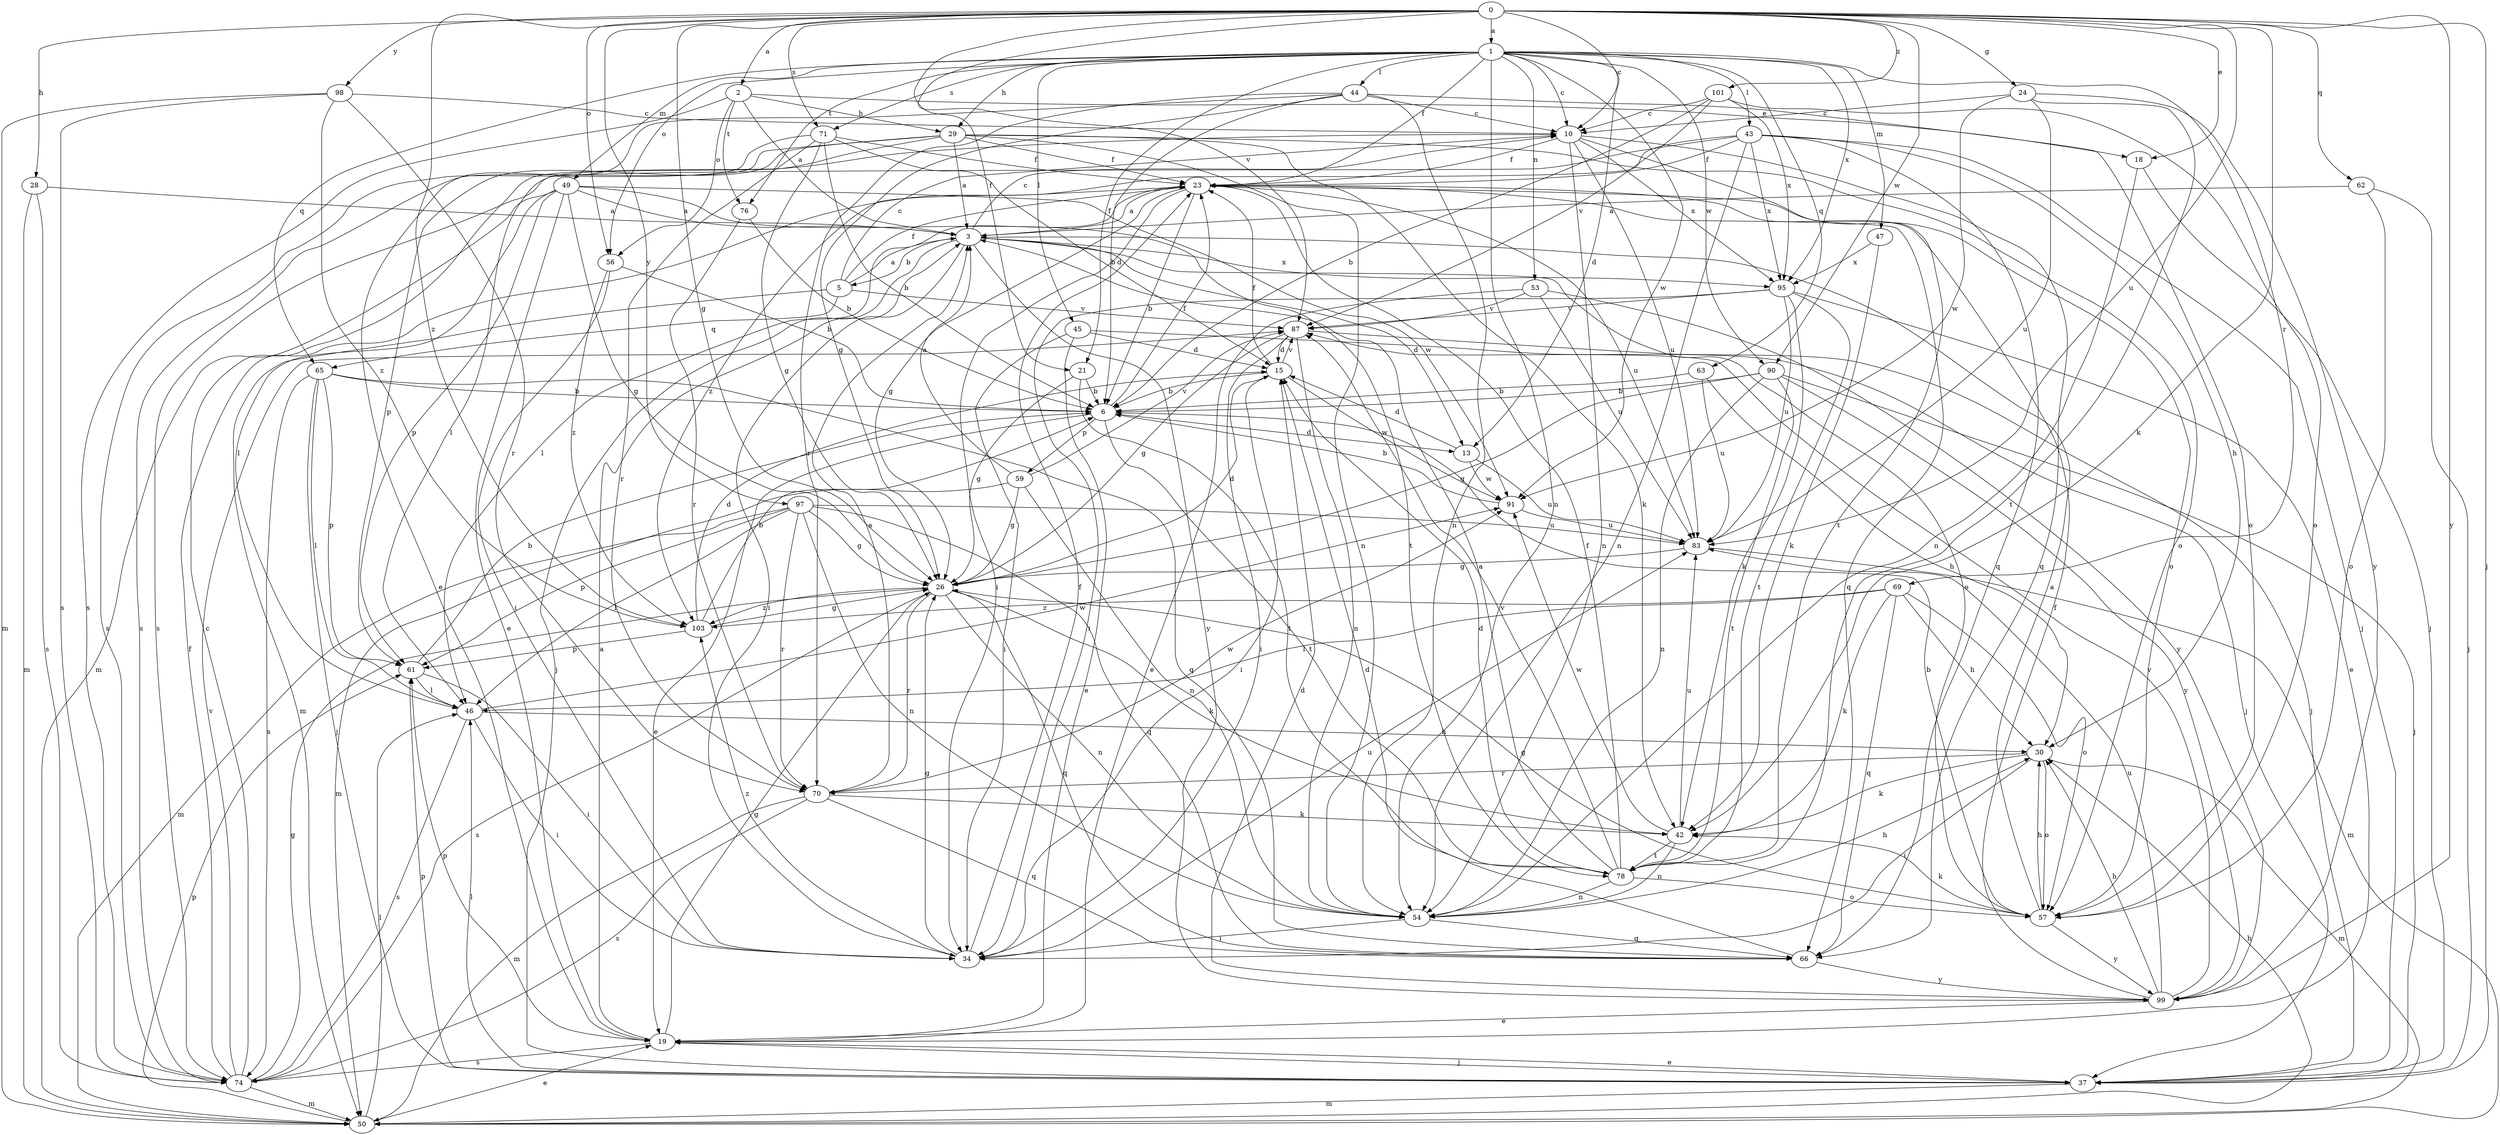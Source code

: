 strict digraph  {
0;
1;
2;
3;
5;
6;
10;
13;
15;
18;
19;
21;
23;
24;
26;
28;
29;
30;
34;
37;
42;
43;
44;
45;
46;
47;
49;
50;
53;
54;
56;
57;
59;
61;
62;
63;
65;
66;
69;
70;
71;
74;
76;
78;
83;
87;
90;
91;
95;
97;
98;
99;
101;
103;
0 -> 1  [label=a];
0 -> 2  [label=a];
0 -> 10  [label=c];
0 -> 18  [label=e];
0 -> 21  [label=f];
0 -> 24  [label=g];
0 -> 26  [label=g];
0 -> 28  [label=h];
0 -> 37  [label=j];
0 -> 42  [label=k];
0 -> 56  [label=o];
0 -> 62  [label=q];
0 -> 71  [label=s];
0 -> 83  [label=u];
0 -> 87  [label=v];
0 -> 90  [label=w];
0 -> 97  [label=y];
0 -> 98  [label=y];
0 -> 99  [label=y];
0 -> 101  [label=z];
0 -> 103  [label=z];
1 -> 10  [label=c];
1 -> 13  [label=d];
1 -> 21  [label=f];
1 -> 23  [label=f];
1 -> 29  [label=h];
1 -> 43  [label=l];
1 -> 44  [label=l];
1 -> 45  [label=l];
1 -> 47  [label=m];
1 -> 49  [label=m];
1 -> 53  [label=n];
1 -> 54  [label=n];
1 -> 56  [label=o];
1 -> 63  [label=q];
1 -> 65  [label=q];
1 -> 69  [label=r];
1 -> 71  [label=s];
1 -> 76  [label=t];
1 -> 90  [label=w];
1 -> 91  [label=w];
1 -> 95  [label=x];
2 -> 3  [label=a];
2 -> 18  [label=e];
2 -> 29  [label=h];
2 -> 56  [label=o];
2 -> 74  [label=s];
2 -> 76  [label=t];
3 -> 5  [label=b];
3 -> 10  [label=c];
3 -> 13  [label=d];
3 -> 34  [label=i];
3 -> 37  [label=j];
3 -> 57  [label=o];
3 -> 95  [label=x];
3 -> 99  [label=y];
5 -> 3  [label=a];
5 -> 10  [label=c];
5 -> 23  [label=f];
5 -> 50  [label=m];
5 -> 65  [label=q];
5 -> 87  [label=v];
6 -> 13  [label=d];
6 -> 19  [label=e];
6 -> 23  [label=f];
6 -> 59  [label=p];
6 -> 78  [label=t];
10 -> 23  [label=f];
10 -> 54  [label=n];
10 -> 66  [label=q];
10 -> 78  [label=t];
10 -> 83  [label=u];
10 -> 95  [label=x];
13 -> 15  [label=d];
13 -> 83  [label=u];
13 -> 91  [label=w];
15 -> 6  [label=b];
15 -> 23  [label=f];
15 -> 34  [label=i];
15 -> 87  [label=v];
15 -> 91  [label=w];
18 -> 37  [label=j];
18 -> 54  [label=n];
19 -> 3  [label=a];
19 -> 26  [label=g];
19 -> 37  [label=j];
19 -> 61  [label=p];
19 -> 74  [label=s];
21 -> 6  [label=b];
21 -> 26  [label=g];
21 -> 78  [label=t];
23 -> 3  [label=a];
23 -> 6  [label=b];
23 -> 26  [label=g];
23 -> 34  [label=i];
23 -> 46  [label=l];
23 -> 57  [label=o];
23 -> 66  [label=q];
23 -> 83  [label=u];
24 -> 10  [label=c];
24 -> 78  [label=t];
24 -> 83  [label=u];
24 -> 91  [label=w];
24 -> 99  [label=y];
26 -> 15  [label=d];
26 -> 42  [label=k];
26 -> 54  [label=n];
26 -> 66  [label=q];
26 -> 70  [label=r];
26 -> 74  [label=s];
26 -> 103  [label=z];
28 -> 3  [label=a];
28 -> 50  [label=m];
28 -> 74  [label=s];
29 -> 3  [label=a];
29 -> 23  [label=f];
29 -> 42  [label=k];
29 -> 46  [label=l];
29 -> 54  [label=n];
29 -> 57  [label=o];
29 -> 61  [label=p];
29 -> 74  [label=s];
30 -> 34  [label=i];
30 -> 42  [label=k];
30 -> 50  [label=m];
30 -> 57  [label=o];
30 -> 70  [label=r];
34 -> 23  [label=f];
34 -> 26  [label=g];
34 -> 83  [label=u];
34 -> 103  [label=z];
37 -> 19  [label=e];
37 -> 46  [label=l];
37 -> 50  [label=m];
37 -> 61  [label=p];
42 -> 54  [label=n];
42 -> 78  [label=t];
42 -> 83  [label=u];
42 -> 91  [label=w];
43 -> 23  [label=f];
43 -> 30  [label=h];
43 -> 37  [label=j];
43 -> 54  [label=n];
43 -> 66  [label=q];
43 -> 74  [label=s];
43 -> 95  [label=x];
43 -> 103  [label=z];
44 -> 6  [label=b];
44 -> 10  [label=c];
44 -> 19  [label=e];
44 -> 26  [label=g];
44 -> 54  [label=n];
44 -> 57  [label=o];
44 -> 70  [label=r];
45 -> 15  [label=d];
45 -> 19  [label=e];
45 -> 34  [label=i];
45 -> 37  [label=j];
46 -> 30  [label=h];
46 -> 34  [label=i];
46 -> 74  [label=s];
46 -> 91  [label=w];
47 -> 42  [label=k];
47 -> 95  [label=x];
49 -> 3  [label=a];
49 -> 19  [label=e];
49 -> 26  [label=g];
49 -> 46  [label=l];
49 -> 50  [label=m];
49 -> 61  [label=p];
49 -> 78  [label=t];
49 -> 91  [label=w];
50 -> 19  [label=e];
50 -> 30  [label=h];
50 -> 46  [label=l];
50 -> 61  [label=p];
53 -> 19  [label=e];
53 -> 83  [label=u];
53 -> 87  [label=v];
53 -> 99  [label=y];
54 -> 30  [label=h];
54 -> 34  [label=i];
54 -> 66  [label=q];
56 -> 6  [label=b];
56 -> 34  [label=i];
56 -> 103  [label=z];
57 -> 3  [label=a];
57 -> 6  [label=b];
57 -> 26  [label=g];
57 -> 30  [label=h];
57 -> 42  [label=k];
57 -> 99  [label=y];
59 -> 3  [label=a];
59 -> 26  [label=g];
59 -> 50  [label=m];
59 -> 54  [label=n];
59 -> 87  [label=v];
61 -> 6  [label=b];
61 -> 34  [label=i];
61 -> 46  [label=l];
62 -> 3  [label=a];
62 -> 37  [label=j];
62 -> 57  [label=o];
63 -> 6  [label=b];
63 -> 30  [label=h];
63 -> 83  [label=u];
65 -> 6  [label=b];
65 -> 37  [label=j];
65 -> 46  [label=l];
65 -> 61  [label=p];
65 -> 66  [label=q];
65 -> 74  [label=s];
66 -> 15  [label=d];
66 -> 99  [label=y];
69 -> 30  [label=h];
69 -> 42  [label=k];
69 -> 46  [label=l];
69 -> 57  [label=o];
69 -> 66  [label=q];
69 -> 103  [label=z];
70 -> 3  [label=a];
70 -> 42  [label=k];
70 -> 50  [label=m];
70 -> 66  [label=q];
70 -> 74  [label=s];
70 -> 91  [label=w];
71 -> 6  [label=b];
71 -> 15  [label=d];
71 -> 23  [label=f];
71 -> 26  [label=g];
71 -> 70  [label=r];
71 -> 74  [label=s];
74 -> 10  [label=c];
74 -> 23  [label=f];
74 -> 26  [label=g];
74 -> 50  [label=m];
74 -> 87  [label=v];
76 -> 6  [label=b];
76 -> 70  [label=r];
78 -> 3  [label=a];
78 -> 15  [label=d];
78 -> 23  [label=f];
78 -> 54  [label=n];
78 -> 57  [label=o];
78 -> 87  [label=v];
83 -> 26  [label=g];
83 -> 50  [label=m];
87 -> 15  [label=d];
87 -> 26  [label=g];
87 -> 34  [label=i];
87 -> 37  [label=j];
87 -> 54  [label=n];
90 -> 6  [label=b];
90 -> 26  [label=g];
90 -> 37  [label=j];
90 -> 54  [label=n];
90 -> 78  [label=t];
90 -> 99  [label=y];
91 -> 6  [label=b];
91 -> 83  [label=u];
95 -> 19  [label=e];
95 -> 34  [label=i];
95 -> 42  [label=k];
95 -> 78  [label=t];
95 -> 83  [label=u];
95 -> 87  [label=v];
97 -> 26  [label=g];
97 -> 46  [label=l];
97 -> 50  [label=m];
97 -> 54  [label=n];
97 -> 61  [label=p];
97 -> 66  [label=q];
97 -> 70  [label=r];
97 -> 83  [label=u];
98 -> 10  [label=c];
98 -> 50  [label=m];
98 -> 70  [label=r];
98 -> 74  [label=s];
98 -> 103  [label=z];
99 -> 15  [label=d];
99 -> 19  [label=e];
99 -> 23  [label=f];
99 -> 30  [label=h];
99 -> 83  [label=u];
99 -> 87  [label=v];
101 -> 6  [label=b];
101 -> 10  [label=c];
101 -> 57  [label=o];
101 -> 87  [label=v];
101 -> 95  [label=x];
103 -> 6  [label=b];
103 -> 15  [label=d];
103 -> 26  [label=g];
103 -> 61  [label=p];
}
